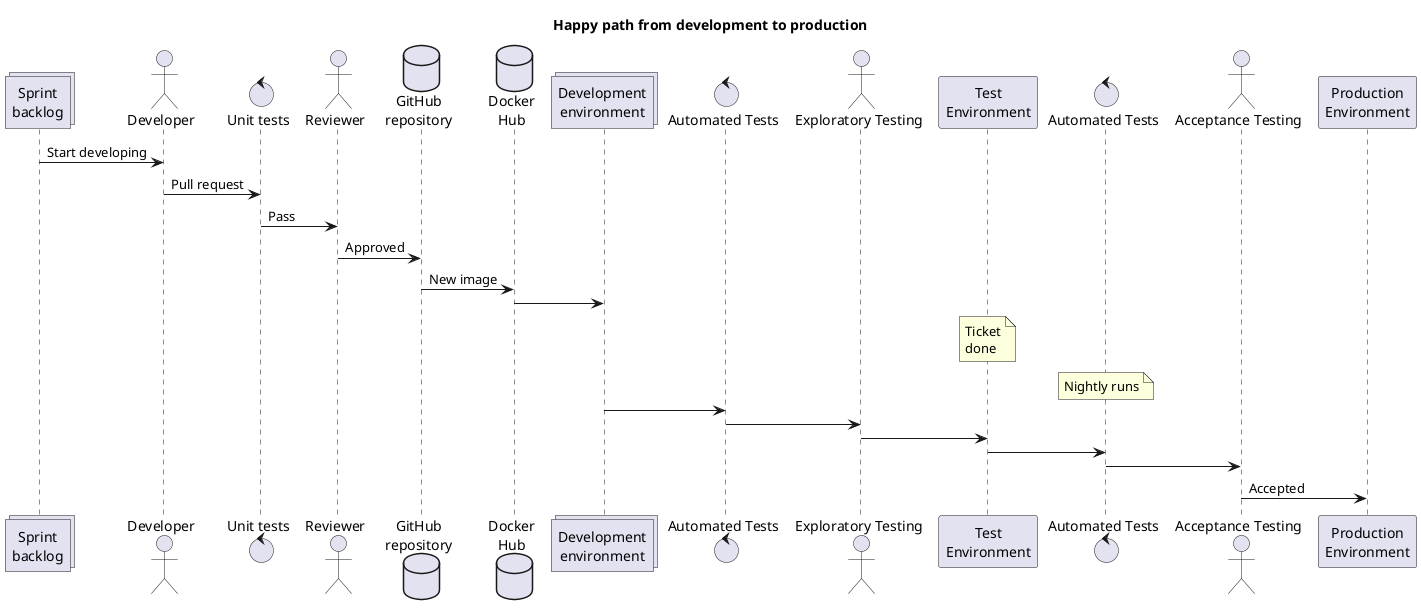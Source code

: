 @startuml
title "Happy path to development environment"
collections sprintBacklog as "Sprint\nbacklog"
actor developer as "Developer"
control unitTests as "Unit tests"
actor reviewer as "Reviewer"
database githubRepository as "GitHub\nrepository"
database dockerHub as "Docker\nHub"
collections devEnv as "Development\nenvironment"
sprintBacklog -> developer: Start developing
developer -> unitTests: Pull request
unitTests -> reviewer: Pass
reviewer -> githubRepository: Approved
githubRepository -> dockerHub: New image
dockerHub -> devEnv:
title "Happy path from development to production"
collections devEnv as "Development\nenvironment"
control automatedTests as "Automated Tests"
actor tester as "Exploratory Testing"
participant testEnv as "Test\nEnvironment"
note over testEnv: Ticket\ndone
control e2eTests as "Automated Tests"
note over e2eTests: Nightly runs
actor customer as "Acceptance Testing"
participant prodEnv as "Production\nEnvironment"
devEnv -> automatedTests:
automatedTests -> tester:
tester -> testEnv:
testEnv -> e2eTests:
e2eTests -> customer:
customer -> prodEnv: Accepted
@enduml
